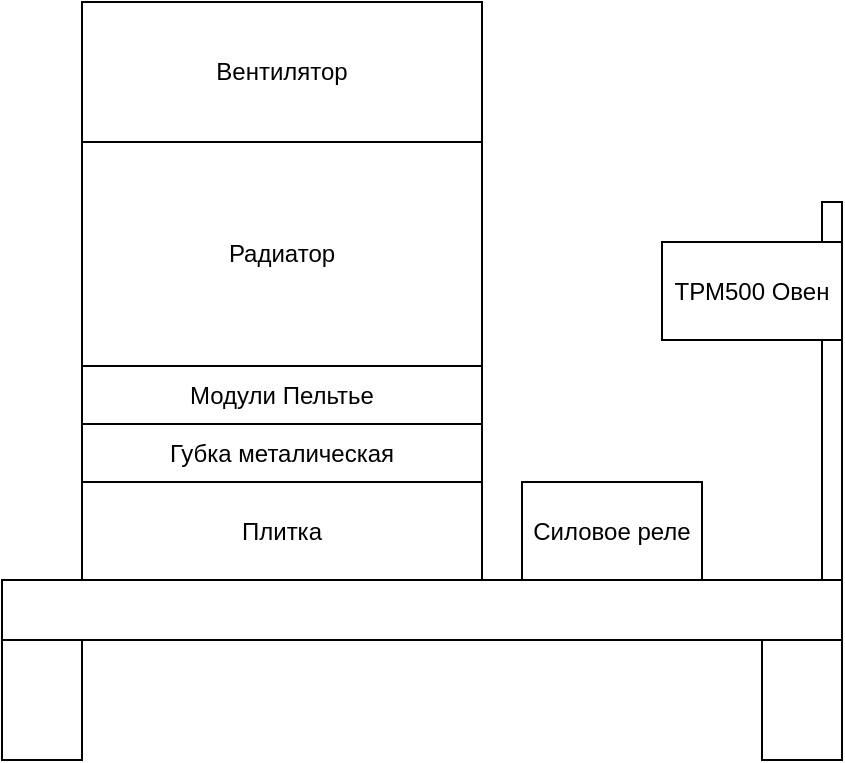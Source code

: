 <mxfile version="14.1.8" type="device"><diagram id="Z9n1eT7SxsFk80hAxVWO" name="Страница 1"><mxGraphModel dx="905" dy="672" grid="1" gridSize="10" guides="1" tooltips="1" connect="1" arrows="1" fold="1" page="1" pageScale="1" pageWidth="1169" pageHeight="827" math="0" shadow="0"><root><mxCell id="0"/><mxCell id="1" parent="0"/><mxCell id="T-WRTYRWgbubrX4CtNB0-1" value="" style="rounded=0;whiteSpace=wrap;html=1;" vertex="1" parent="1"><mxGeometry x="40" y="399" width="420" height="30" as="geometry"/></mxCell><mxCell id="T-WRTYRWgbubrX4CtNB0-2" value="" style="rounded=0;whiteSpace=wrap;html=1;" vertex="1" parent="1"><mxGeometry x="40" y="429" width="40" height="60" as="geometry"/></mxCell><mxCell id="T-WRTYRWgbubrX4CtNB0-3" value="" style="rounded=0;whiteSpace=wrap;html=1;" vertex="1" parent="1"><mxGeometry x="420" y="429" width="40" height="60" as="geometry"/></mxCell><mxCell id="T-WRTYRWgbubrX4CtNB0-4" value="Плитка" style="rounded=0;whiteSpace=wrap;html=1;" vertex="1" parent="1"><mxGeometry x="80" y="350" width="200" height="49" as="geometry"/></mxCell><mxCell id="T-WRTYRWgbubrX4CtNB0-5" value="Модули Пельтье" style="rounded=0;whiteSpace=wrap;html=1;" vertex="1" parent="1"><mxGeometry x="80" y="292" width="200" height="29" as="geometry"/></mxCell><mxCell id="T-WRTYRWgbubrX4CtNB0-7" value="Губка металическая" style="rounded=0;whiteSpace=wrap;html=1;" vertex="1" parent="1"><mxGeometry x="80" y="321" width="200" height="29" as="geometry"/></mxCell><mxCell id="T-WRTYRWgbubrX4CtNB0-8" value="Радиатор" style="rounded=0;whiteSpace=wrap;html=1;" vertex="1" parent="1"><mxGeometry x="80" y="180" width="200" height="112" as="geometry"/></mxCell><mxCell id="T-WRTYRWgbubrX4CtNB0-9" value="Вентилятор" style="rounded=0;whiteSpace=wrap;html=1;" vertex="1" parent="1"><mxGeometry x="80" y="110" width="200" height="70" as="geometry"/></mxCell><mxCell id="T-WRTYRWgbubrX4CtNB0-16" value="Силовое реле" style="rounded=0;whiteSpace=wrap;html=1;" vertex="1" parent="1"><mxGeometry x="300" y="350" width="90" height="49" as="geometry"/></mxCell><mxCell id="T-WRTYRWgbubrX4CtNB0-17" value="" style="rounded=0;whiteSpace=wrap;html=1;" vertex="1" parent="1"><mxGeometry x="450" y="210" width="10" height="189" as="geometry"/></mxCell><mxCell id="T-WRTYRWgbubrX4CtNB0-18" value="ТРМ500 Овен" style="rounded=0;whiteSpace=wrap;html=1;" vertex="1" parent="1"><mxGeometry x="370" y="230" width="90" height="49" as="geometry"/></mxCell></root></mxGraphModel></diagram></mxfile>